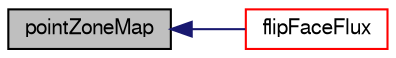 digraph "pointZoneMap"
{
  bgcolor="transparent";
  edge [fontname="FreeSans",fontsize="10",labelfontname="FreeSans",labelfontsize="10"];
  node [fontname="FreeSans",fontsize="10",shape=record];
  rankdir="LR";
  Node12686 [label="pointZoneMap",height=0.2,width=0.4,color="black", fillcolor="grey75", style="filled", fontcolor="black"];
  Node12686 -> Node12687 [dir="back",color="midnightblue",fontsize="10",style="solid",fontname="FreeSans"];
  Node12687 [label="flipFaceFlux",height=0.2,width=0.4,color="red",URL="$a27386.html#a36bff455c4c32d8244b699fc4c9d096b",tooltip="Map of flipped face flux faces. "];
}
